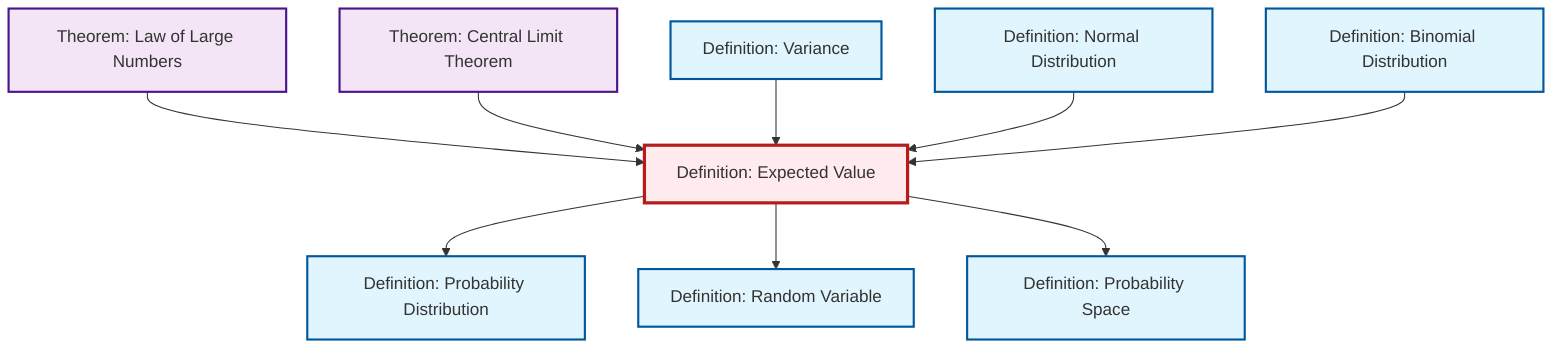 graph TD
    classDef definition fill:#e1f5fe,stroke:#01579b,stroke-width:2px
    classDef theorem fill:#f3e5f5,stroke:#4a148c,stroke-width:2px
    classDef axiom fill:#fff3e0,stroke:#e65100,stroke-width:2px
    classDef example fill:#e8f5e9,stroke:#1b5e20,stroke-width:2px
    classDef current fill:#ffebee,stroke:#b71c1c,stroke-width:3px
    def-expectation["Definition: Expected Value"]:::definition
    thm-central-limit["Theorem: Central Limit Theorem"]:::theorem
    def-probability-distribution["Definition: Probability Distribution"]:::definition
    def-random-variable["Definition: Random Variable"]:::definition
    def-probability-space["Definition: Probability Space"]:::definition
    thm-law-of-large-numbers["Theorem: Law of Large Numbers"]:::theorem
    def-binomial-distribution["Definition: Binomial Distribution"]:::definition
    def-variance["Definition: Variance"]:::definition
    def-normal-distribution["Definition: Normal Distribution"]:::definition
    def-expectation --> def-probability-distribution
    thm-law-of-large-numbers --> def-expectation
    thm-central-limit --> def-expectation
    def-variance --> def-expectation
    def-normal-distribution --> def-expectation
    def-expectation --> def-random-variable
    def-expectation --> def-probability-space
    def-binomial-distribution --> def-expectation
    class def-expectation current